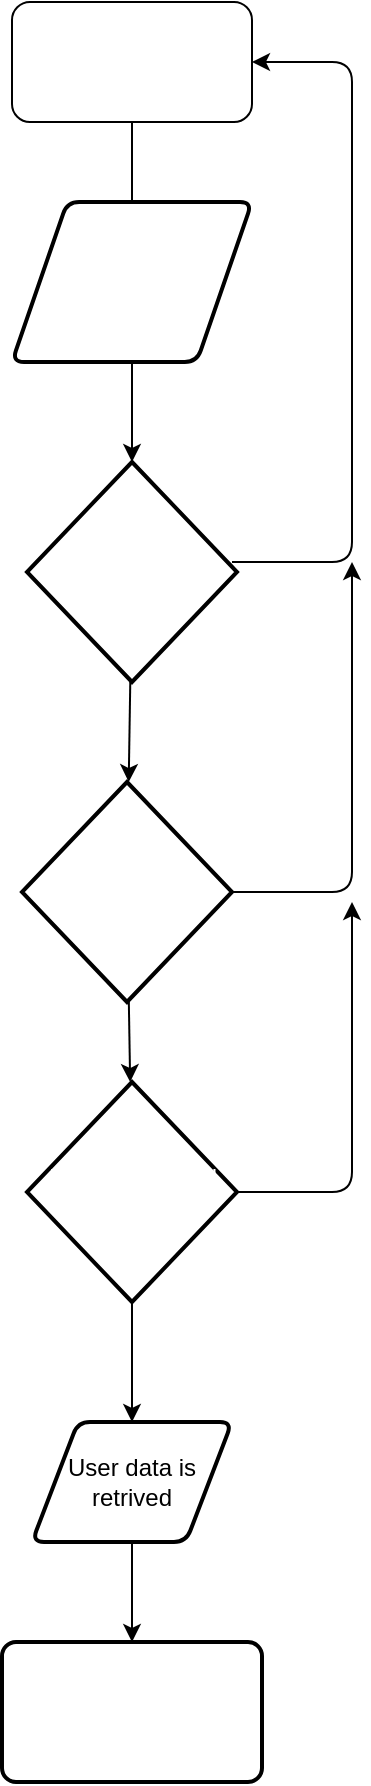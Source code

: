 <mxfile>
    <diagram id="NAZBRacOVkIny5JpYZ8h" name="Page-1">
        <mxGraphModel dx="1130" dy="779" grid="1" gridSize="10" guides="1" tooltips="1" connect="1" arrows="1" fold="1" page="1" pageScale="1" pageWidth="850" pageHeight="1100" math="0" shadow="0">
            <root>
                <mxCell id="0"/>
                <mxCell id="1" parent="0"/>
                <mxCell id="21" style="edgeStyle=none;html=1;fontColor=#FFFFFF;" parent="1" source="20" edge="1">
                    <mxGeometry relative="1" as="geometry">
                        <mxPoint x="410" y="190" as="targetPoint"/>
                    </mxGeometry>
                </mxCell>
                <mxCell id="20" value="Start" style="rounded=1;whiteSpace=wrap;html=1;fontColor=#FFFFFF;" parent="1" vertex="1">
                    <mxGeometry x="350" y="40" width="120" height="60" as="geometry"/>
                </mxCell>
                <mxCell id="25" style="edgeStyle=none;html=1;exitX=0.5;exitY=1;exitDx=0;exitDy=0;fontColor=#FFFFFF;entryX=0.5;entryY=0;entryDx=0;entryDy=0;entryPerimeter=0;" parent="1" source="22" target="26" edge="1">
                    <mxGeometry relative="1" as="geometry">
                        <mxPoint x="410" y="280" as="targetPoint"/>
                    </mxGeometry>
                </mxCell>
                <mxCell id="22" value="User inputs Username and password" style="shape=parallelogram;html=1;strokeWidth=2;perimeter=parallelogramPerimeter;whiteSpace=wrap;rounded=1;arcSize=12;size=0.23;fontColor=#FFFFFF;" parent="1" vertex="1">
                    <mxGeometry x="350" y="140" width="120" height="80" as="geometry"/>
                </mxCell>
                <mxCell id="34" value="" style="edgeStyle=none;html=1;fontColor=#FFFFFF;" parent="1" source="26" target="33" edge="1">
                    <mxGeometry relative="1" as="geometry"/>
                </mxCell>
                <mxCell id="26" value="Is the data formated &lt;br&gt;correctly" style="strokeWidth=2;html=1;shape=mxgraph.flowchart.decision;whiteSpace=wrap;fontColor=#FFFFFF;" parent="1" vertex="1">
                    <mxGeometry x="357.5" y="270" width="105" height="110" as="geometry"/>
                </mxCell>
                <mxCell id="32" style="edgeStyle=none;html=1;exitX=0;exitY=1;exitDx=0;exitDy=0;entryX=1;entryY=0.5;entryDx=0;entryDy=0;fontColor=#FFFFFF;" parent="1" source="30" target="20" edge="1">
                    <mxGeometry relative="1" as="geometry">
                        <Array as="points">
                            <mxPoint x="520" y="320"/>
                            <mxPoint x="520" y="70"/>
                        </Array>
                    </mxGeometry>
                </mxCell>
                <mxCell id="30" value="No" style="text;strokeColor=none;align=center;fillColor=none;html=1;verticalAlign=middle;whiteSpace=wrap;rounded=0;fontColor=#FFFFFF;" parent="1" vertex="1">
                    <mxGeometry x="460" y="290" width="60" height="30" as="geometry"/>
                </mxCell>
                <mxCell id="35" style="edgeStyle=none;html=1;entryX=1;entryY=1;entryDx=0;entryDy=0;fontColor=#FFFFFF;" parent="1" source="33" target="30" edge="1">
                    <mxGeometry relative="1" as="geometry">
                        <Array as="points">
                            <mxPoint x="520" y="485"/>
                        </Array>
                    </mxGeometry>
                </mxCell>
                <mxCell id="37" value="" style="edgeStyle=none;html=1;fontColor=#FFFFFF;" parent="1" source="33" target="36" edge="1">
                    <mxGeometry relative="1" as="geometry"/>
                </mxCell>
                <mxCell id="33" value="Does the user&lt;br&gt;&amp;nbsp;exist?" style="strokeWidth=2;html=1;shape=mxgraph.flowchart.decision;whiteSpace=wrap;fontColor=#FFFFFF;" parent="1" vertex="1">
                    <mxGeometry x="355" y="430" width="105" height="110" as="geometry"/>
                </mxCell>
                <mxCell id="38" style="edgeStyle=none;html=1;fontColor=#FFFFFF;" parent="1" source="36" edge="1">
                    <mxGeometry relative="1" as="geometry">
                        <mxPoint x="520" y="490" as="targetPoint"/>
                        <Array as="points">
                            <mxPoint x="520" y="635"/>
                        </Array>
                    </mxGeometry>
                </mxCell>
                <mxCell id="45" style="edgeStyle=none;html=1;exitX=0.5;exitY=1;exitDx=0;exitDy=0;exitPerimeter=0;entryX=0.5;entryY=0;entryDx=0;entryDy=0;" edge="1" parent="1" source="36" target="44">
                    <mxGeometry relative="1" as="geometry"/>
                </mxCell>
                <mxCell id="36" value="Is the password&lt;br&gt;correct?" style="strokeWidth=2;html=1;shape=mxgraph.flowchart.decision;whiteSpace=wrap;fontColor=#FFFFFF;" parent="1" vertex="1">
                    <mxGeometry x="357.5" y="580" width="105" height="110" as="geometry"/>
                </mxCell>
                <mxCell id="39" value="No" style="text;strokeColor=none;align=center;fillColor=none;html=1;verticalAlign=middle;whiteSpace=wrap;rounded=0;fontColor=#FFFFFF;" parent="1" vertex="1">
                    <mxGeometry x="460" y="450" width="60" height="30" as="geometry"/>
                </mxCell>
                <mxCell id="40" value="No" style="text;strokeColor=none;align=center;fillColor=none;html=1;verticalAlign=middle;whiteSpace=wrap;rounded=0;fontColor=#FFFFFF;" parent="1" vertex="1">
                    <mxGeometry x="462.5" y="600" width="60" height="30" as="geometry"/>
                </mxCell>
                <mxCell id="43" value="The main page for the user is shown" style="rounded=1;whiteSpace=wrap;html=1;absoluteArcSize=1;arcSize=14;strokeWidth=2;fontColor=#FFFFFF;" parent="1" vertex="1">
                    <mxGeometry x="345" y="860" width="130" height="70" as="geometry"/>
                </mxCell>
                <mxCell id="46" style="edgeStyle=none;html=1;exitX=0.5;exitY=1;exitDx=0;exitDy=0;entryX=0.5;entryY=0;entryDx=0;entryDy=0;" edge="1" parent="1" source="44" target="43">
                    <mxGeometry relative="1" as="geometry"/>
                </mxCell>
                <mxCell id="44" value="User data is retrived" style="shape=parallelogram;html=1;strokeWidth=2;perimeter=parallelogramPerimeter;whiteSpace=wrap;rounded=1;arcSize=12;size=0.23;" vertex="1" parent="1">
                    <mxGeometry x="360" y="750" width="100" height="60" as="geometry"/>
                </mxCell>
            </root>
        </mxGraphModel>
    </diagram>
</mxfile>
